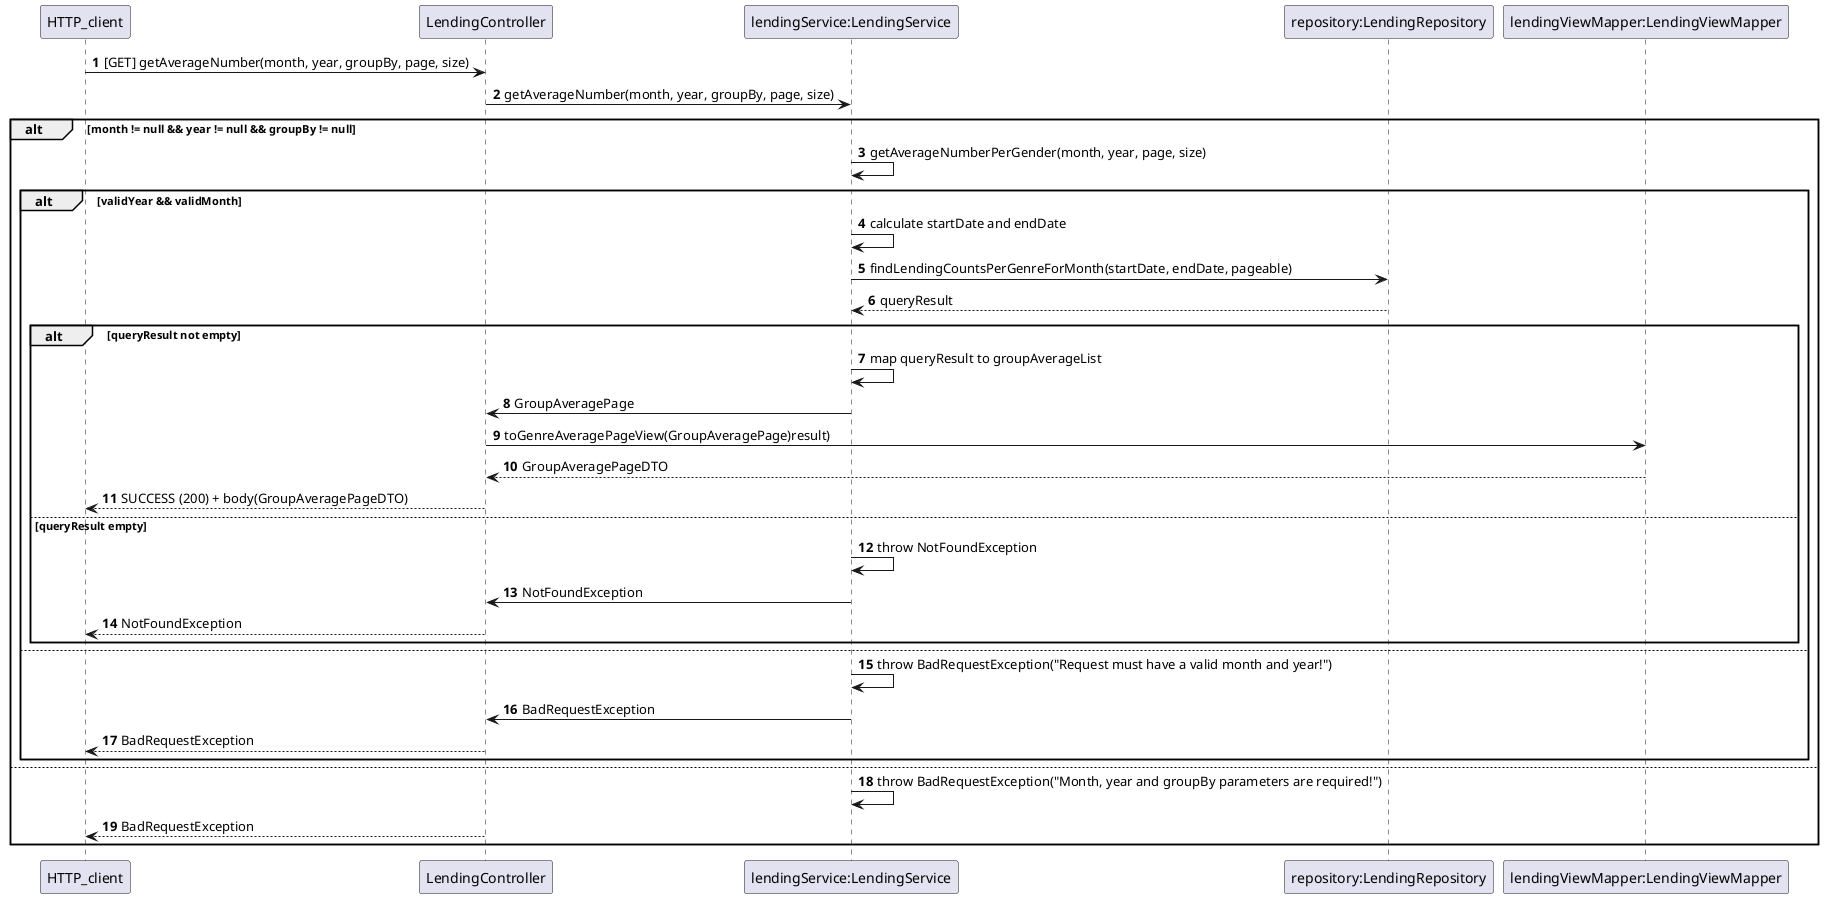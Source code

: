 @startuml
'https://plantuml.com/sequence-diagram

autonumber
participant HTTP_client as User
participant LendingController as Controller
participant "lendingService:LendingService" as Service
participant "repository:LendingRepository" as Repo
participant "lendingViewMapper:LendingViewMapper" as Mapper


User -> Controller: [GET] getAverageNumber(month, year, groupBy, page, size)
Controller -> Service: getAverageNumber(month, year, groupBy, page, size)

alt month != null && year != null && groupBy != null
    Service -> Service: getAverageNumberPerGender(month, year, page, size)
    alt validYear && validMonth
        Service -> Service: calculate startDate and endDate
        Service -> Repo: findLendingCountsPerGenreForMonth(startDate, endDate, pageable)
        Repo --> Service: queryResult
        alt queryResult not empty
            Service -> Service: map queryResult to groupAverageList
            Service -> Controller: GroupAveragePage
            Controller -> Mapper: toGenreAveragePageView(GroupAveragePage)result)
            Mapper --> Controller: GroupAveragePageDTO
            Controller --> User: SUCCESS (200) + body(GroupAveragePageDTO)
        else queryResult empty
            Service -> Service: throw NotFoundException
            Service -> Controller: NotFoundException
            Controller --> User: NotFoundException
        end
    else
        Service -> Service: throw BadRequestException("Request must have a valid month and year!")
        Service -> Controller: BadRequestException
        Controller --> User: BadRequestException
    end

else
    Service -> Service: throw BadRequestException("Month, year and groupBy parameters are required!")
    Controller --> User: BadRequestException
end






@enduml
